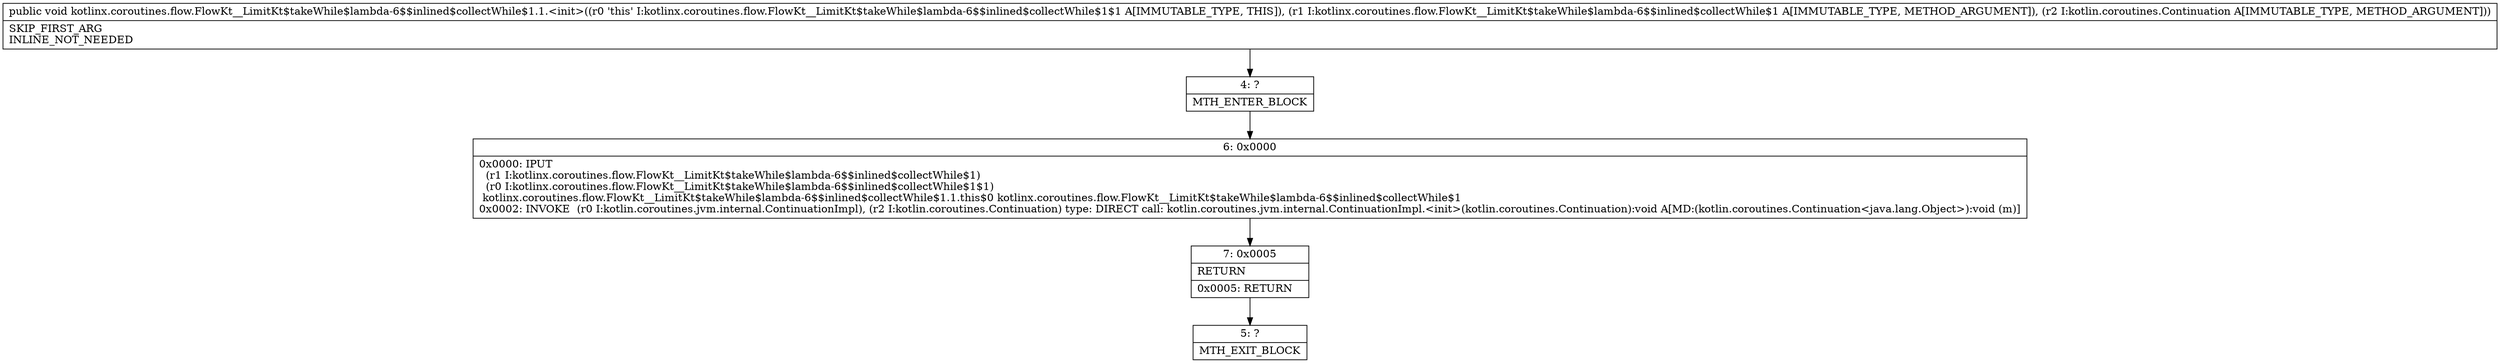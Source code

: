 digraph "CFG forkotlinx.coroutines.flow.FlowKt__LimitKt$takeWhile$lambda\-6$$inlined$collectWhile$1.1.\<init\>(Lkotlinx\/coroutines\/flow\/FlowKt__LimitKt$takeWhile$lambda\-6$$inlined$collectWhile$1;Lkotlin\/coroutines\/Continuation;)V" {
Node_4 [shape=record,label="{4\:\ ?|MTH_ENTER_BLOCK\l}"];
Node_6 [shape=record,label="{6\:\ 0x0000|0x0000: IPUT  \l  (r1 I:kotlinx.coroutines.flow.FlowKt__LimitKt$takeWhile$lambda\-6$$inlined$collectWhile$1)\l  (r0 I:kotlinx.coroutines.flow.FlowKt__LimitKt$takeWhile$lambda\-6$$inlined$collectWhile$1$1)\l kotlinx.coroutines.flow.FlowKt__LimitKt$takeWhile$lambda\-6$$inlined$collectWhile$1.1.this$0 kotlinx.coroutines.flow.FlowKt__LimitKt$takeWhile$lambda\-6$$inlined$collectWhile$1 \l0x0002: INVOKE  (r0 I:kotlin.coroutines.jvm.internal.ContinuationImpl), (r2 I:kotlin.coroutines.Continuation) type: DIRECT call: kotlin.coroutines.jvm.internal.ContinuationImpl.\<init\>(kotlin.coroutines.Continuation):void A[MD:(kotlin.coroutines.Continuation\<java.lang.Object\>):void (m)]\l}"];
Node_7 [shape=record,label="{7\:\ 0x0005|RETURN\l|0x0005: RETURN   \l}"];
Node_5 [shape=record,label="{5\:\ ?|MTH_EXIT_BLOCK\l}"];
MethodNode[shape=record,label="{public void kotlinx.coroutines.flow.FlowKt__LimitKt$takeWhile$lambda\-6$$inlined$collectWhile$1.1.\<init\>((r0 'this' I:kotlinx.coroutines.flow.FlowKt__LimitKt$takeWhile$lambda\-6$$inlined$collectWhile$1$1 A[IMMUTABLE_TYPE, THIS]), (r1 I:kotlinx.coroutines.flow.FlowKt__LimitKt$takeWhile$lambda\-6$$inlined$collectWhile$1 A[IMMUTABLE_TYPE, METHOD_ARGUMENT]), (r2 I:kotlin.coroutines.Continuation A[IMMUTABLE_TYPE, METHOD_ARGUMENT]))  | SKIP_FIRST_ARG\lINLINE_NOT_NEEDED\l}"];
MethodNode -> Node_4;Node_4 -> Node_6;
Node_6 -> Node_7;
Node_7 -> Node_5;
}

